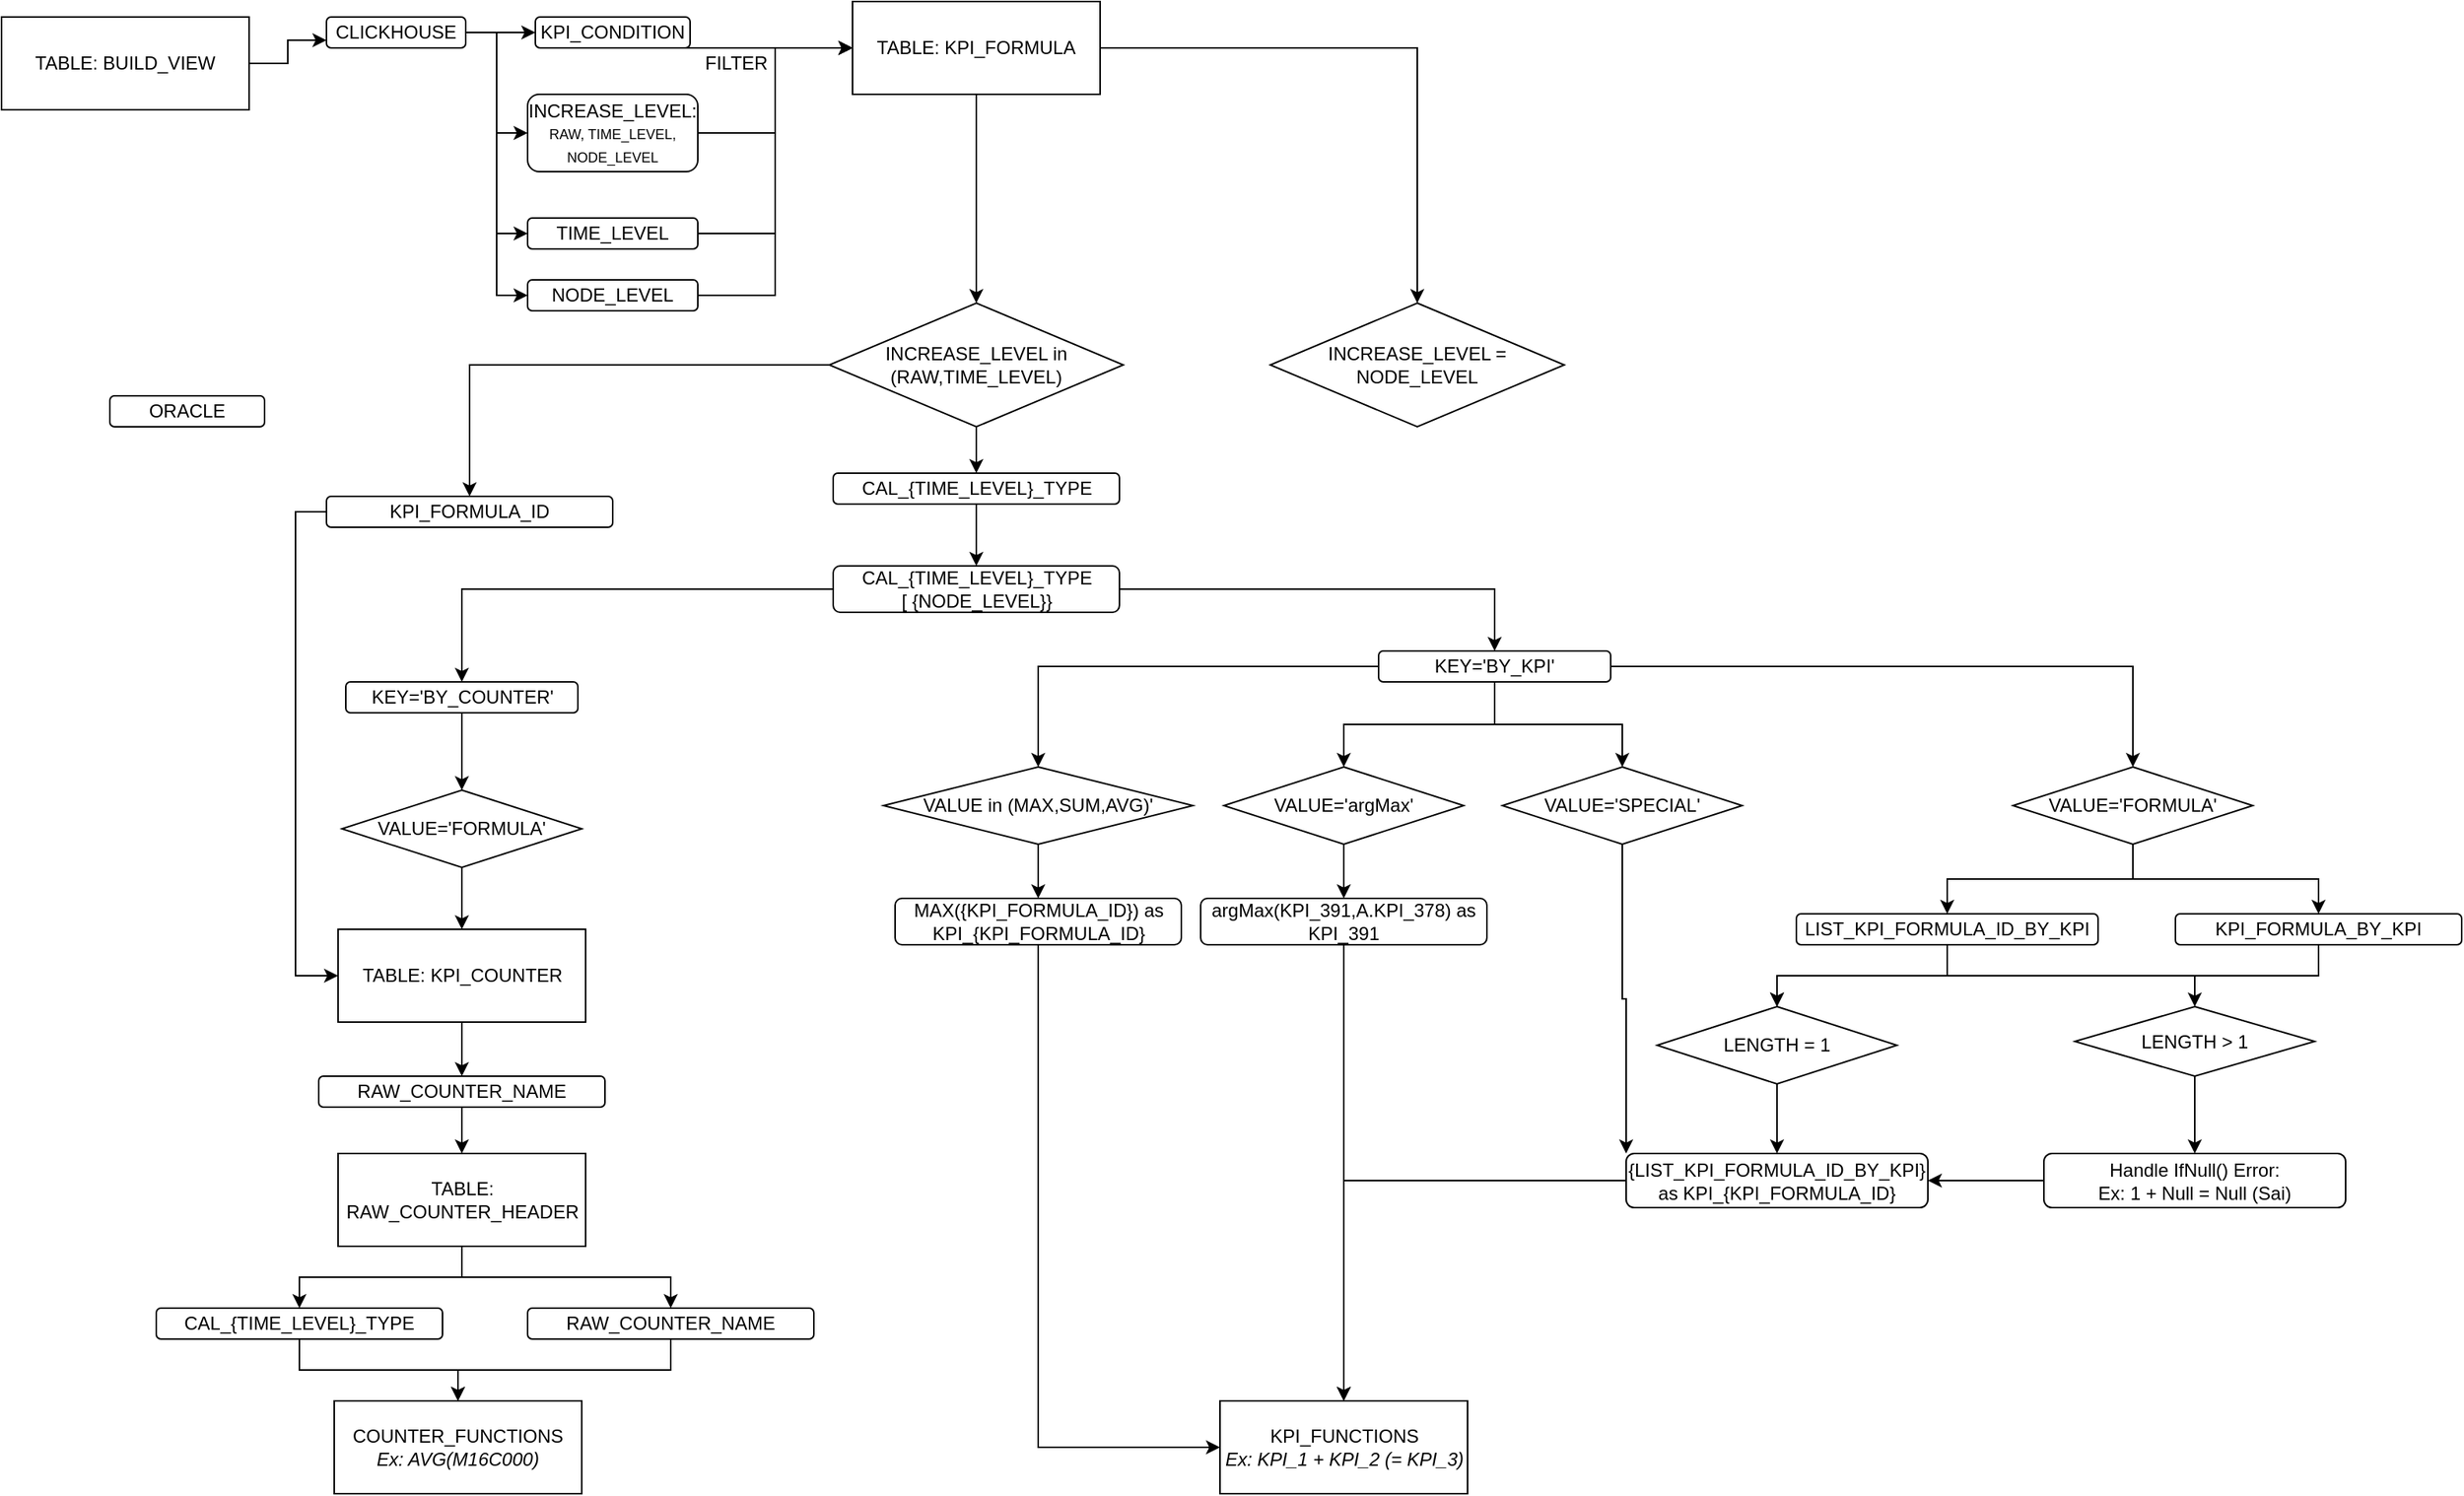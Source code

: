 <mxfile version="13.10.0" type="github">
  <diagram id="du7YrJJP8vEeNvlwVF5G" name="PMS">
    <mxGraphModel dx="1199" dy="611" grid="1" gridSize="10" guides="1" tooltips="1" connect="1" arrows="1" fold="1" page="1" pageScale="1" pageWidth="850" pageHeight="1100" math="0" shadow="0">
      <root>
        <mxCell id="0" />
        <mxCell id="1" parent="0" />
        <mxCell id="OeOfUr9kLQa3Q1ImxuzW-14" value="" style="edgeStyle=orthogonalEdgeStyle;rounded=0;orthogonalLoop=1;jettySize=auto;html=1;entryX=0;entryY=0.75;entryDx=0;entryDy=0;" edge="1" parent="1" source="OeOfUr9kLQa3Q1ImxuzW-1" target="OeOfUr9kLQa3Q1ImxuzW-6">
          <mxGeometry relative="1" as="geometry" />
        </mxCell>
        <mxCell id="OeOfUr9kLQa3Q1ImxuzW-1" value="TABLE: BUILD_VIEW" style="rounded=0;whiteSpace=wrap;html=1;" vertex="1" parent="1">
          <mxGeometry x="30" y="20" width="160" height="60" as="geometry" />
        </mxCell>
        <mxCell id="OeOfUr9kLQa3Q1ImxuzW-27" style="edgeStyle=orthogonalEdgeStyle;rounded=0;orthogonalLoop=1;jettySize=auto;html=1;entryX=0.5;entryY=0;entryDx=0;entryDy=0;" edge="1" parent="1" source="OeOfUr9kLQa3Q1ImxuzW-2" target="OeOfUr9kLQa3Q1ImxuzW-26">
          <mxGeometry relative="1" as="geometry" />
        </mxCell>
        <mxCell id="OeOfUr9kLQa3Q1ImxuzW-29" style="edgeStyle=orthogonalEdgeStyle;rounded=0;orthogonalLoop=1;jettySize=auto;html=1;" edge="1" parent="1" source="OeOfUr9kLQa3Q1ImxuzW-2" target="OeOfUr9kLQa3Q1ImxuzW-28">
          <mxGeometry relative="1" as="geometry" />
        </mxCell>
        <mxCell id="OeOfUr9kLQa3Q1ImxuzW-2" value="TABLE: KPI_FORMULA" style="rounded=0;whiteSpace=wrap;html=1;" vertex="1" parent="1">
          <mxGeometry x="580" y="10" width="160" height="60" as="geometry" />
        </mxCell>
        <mxCell id="OeOfUr9kLQa3Q1ImxuzW-61" style="edgeStyle=orthogonalEdgeStyle;rounded=0;orthogonalLoop=1;jettySize=auto;html=1;entryX=0.5;entryY=0;entryDx=0;entryDy=0;" edge="1" parent="1" source="OeOfUr9kLQa3Q1ImxuzW-3" target="OeOfUr9kLQa3Q1ImxuzW-60">
          <mxGeometry relative="1" as="geometry" />
        </mxCell>
        <mxCell id="OeOfUr9kLQa3Q1ImxuzW-3" value="TABLE: KPI_COUNTER" style="rounded=0;whiteSpace=wrap;html=1;" vertex="1" parent="1">
          <mxGeometry x="247.5" y="610" width="160" height="60" as="geometry" />
        </mxCell>
        <mxCell id="OeOfUr9kLQa3Q1ImxuzW-65" style="edgeStyle=orthogonalEdgeStyle;rounded=0;orthogonalLoop=1;jettySize=auto;html=1;entryX=0.5;entryY=0;entryDx=0;entryDy=0;" edge="1" parent="1" source="OeOfUr9kLQa3Q1ImxuzW-4" target="OeOfUr9kLQa3Q1ImxuzW-64">
          <mxGeometry relative="1" as="geometry" />
        </mxCell>
        <mxCell id="OeOfUr9kLQa3Q1ImxuzW-67" style="edgeStyle=orthogonalEdgeStyle;rounded=0;orthogonalLoop=1;jettySize=auto;html=1;" edge="1" parent="1" source="OeOfUr9kLQa3Q1ImxuzW-4" target="OeOfUr9kLQa3Q1ImxuzW-66">
          <mxGeometry relative="1" as="geometry" />
        </mxCell>
        <mxCell id="OeOfUr9kLQa3Q1ImxuzW-4" value="TABLE: RAW_COUNTER_HEADER" style="rounded=0;whiteSpace=wrap;html=1;" vertex="1" parent="1">
          <mxGeometry x="247.5" y="755" width="160" height="60" as="geometry" />
        </mxCell>
        <mxCell id="OeOfUr9kLQa3Q1ImxuzW-16" style="edgeStyle=orthogonalEdgeStyle;rounded=0;orthogonalLoop=1;jettySize=auto;html=1;entryX=0;entryY=0.5;entryDx=0;entryDy=0;" edge="1" parent="1" source="OeOfUr9kLQa3Q1ImxuzW-6" target="OeOfUr9kLQa3Q1ImxuzW-9">
          <mxGeometry relative="1" as="geometry" />
        </mxCell>
        <mxCell id="OeOfUr9kLQa3Q1ImxuzW-18" style="edgeStyle=orthogonalEdgeStyle;rounded=0;orthogonalLoop=1;jettySize=auto;html=1;entryX=0;entryY=0.5;entryDx=0;entryDy=0;" edge="1" parent="1" source="OeOfUr9kLQa3Q1ImxuzW-6" target="OeOfUr9kLQa3Q1ImxuzW-17">
          <mxGeometry relative="1" as="geometry" />
        </mxCell>
        <mxCell id="OeOfUr9kLQa3Q1ImxuzW-24" style="edgeStyle=orthogonalEdgeStyle;rounded=0;orthogonalLoop=1;jettySize=auto;html=1;entryX=0;entryY=0.5;entryDx=0;entryDy=0;" edge="1" parent="1" source="OeOfUr9kLQa3Q1ImxuzW-6" target="OeOfUr9kLQa3Q1ImxuzW-23">
          <mxGeometry relative="1" as="geometry" />
        </mxCell>
        <mxCell id="OeOfUr9kLQa3Q1ImxuzW-34" style="edgeStyle=orthogonalEdgeStyle;rounded=0;orthogonalLoop=1;jettySize=auto;html=1;entryX=0;entryY=0.5;entryDx=0;entryDy=0;" edge="1" parent="1" source="OeOfUr9kLQa3Q1ImxuzW-6" target="OeOfUr9kLQa3Q1ImxuzW-33">
          <mxGeometry relative="1" as="geometry" />
        </mxCell>
        <mxCell id="OeOfUr9kLQa3Q1ImxuzW-6" value="CLICKHOUSE" style="rounded=1;whiteSpace=wrap;html=1;" vertex="1" parent="1">
          <mxGeometry x="240" y="20" width="90" height="20" as="geometry" />
        </mxCell>
        <mxCell id="OeOfUr9kLQa3Q1ImxuzW-7" value="ORACLE" style="rounded=1;whiteSpace=wrap;html=1;" vertex="1" parent="1">
          <mxGeometry x="100" y="265" width="100" height="20" as="geometry" />
        </mxCell>
        <mxCell id="OeOfUr9kLQa3Q1ImxuzW-9" value="KPI_CONDITION" style="rounded=1;whiteSpace=wrap;html=1;" vertex="1" parent="1">
          <mxGeometry x="375" y="20" width="100" height="20" as="geometry" />
        </mxCell>
        <mxCell id="OeOfUr9kLQa3Q1ImxuzW-11" value="" style="endArrow=classic;html=1;entryX=0;entryY=0.5;entryDx=0;entryDy=0;exitX=0.5;exitY=1;exitDx=0;exitDy=0;" edge="1" parent="1" source="OeOfUr9kLQa3Q1ImxuzW-9" target="OeOfUr9kLQa3Q1ImxuzW-2">
          <mxGeometry width="50" height="50" relative="1" as="geometry">
            <mxPoint x="400" y="270" as="sourcePoint" />
            <mxPoint x="260" y="210" as="targetPoint" />
            <Array as="points" />
          </mxGeometry>
        </mxCell>
        <mxCell id="OeOfUr9kLQa3Q1ImxuzW-13" value="FILTER" style="text;html=1;strokeColor=none;fillColor=none;align=center;verticalAlign=middle;whiteSpace=wrap;rounded=0;" vertex="1" parent="1">
          <mxGeometry x="475" y="40" width="60" height="20" as="geometry" />
        </mxCell>
        <mxCell id="OeOfUr9kLQa3Q1ImxuzW-22" style="edgeStyle=orthogonalEdgeStyle;rounded=0;orthogonalLoop=1;jettySize=auto;html=1;entryX=0;entryY=0.5;entryDx=0;entryDy=0;" edge="1" parent="1" source="OeOfUr9kLQa3Q1ImxuzW-17" target="OeOfUr9kLQa3Q1ImxuzW-2">
          <mxGeometry relative="1" as="geometry" />
        </mxCell>
        <mxCell id="OeOfUr9kLQa3Q1ImxuzW-17" value="INCREASE_LEVEL:&lt;br&gt;&lt;font style=&quot;font-size: 9px&quot;&gt;RAW, TIME_LEVEL, NODE_LEVEL&lt;/font&gt;" style="rounded=1;whiteSpace=wrap;html=1;" vertex="1" parent="1">
          <mxGeometry x="370" y="70" width="110" height="50" as="geometry" />
        </mxCell>
        <mxCell id="OeOfUr9kLQa3Q1ImxuzW-25" style="edgeStyle=orthogonalEdgeStyle;rounded=0;orthogonalLoop=1;jettySize=auto;html=1;entryX=0;entryY=0.5;entryDx=0;entryDy=0;" edge="1" parent="1" source="OeOfUr9kLQa3Q1ImxuzW-23" target="OeOfUr9kLQa3Q1ImxuzW-2">
          <mxGeometry relative="1" as="geometry" />
        </mxCell>
        <mxCell id="OeOfUr9kLQa3Q1ImxuzW-23" value="TIME_LEVEL" style="rounded=1;whiteSpace=wrap;html=1;" vertex="1" parent="1">
          <mxGeometry x="370" y="150" width="110" height="20" as="geometry" />
        </mxCell>
        <mxCell id="OeOfUr9kLQa3Q1ImxuzW-31" style="edgeStyle=orthogonalEdgeStyle;rounded=0;orthogonalLoop=1;jettySize=auto;html=1;" edge="1" parent="1" source="OeOfUr9kLQa3Q1ImxuzW-26" target="OeOfUr9kLQa3Q1ImxuzW-30">
          <mxGeometry relative="1" as="geometry" />
        </mxCell>
        <mxCell id="OeOfUr9kLQa3Q1ImxuzW-58" style="edgeStyle=orthogonalEdgeStyle;rounded=0;orthogonalLoop=1;jettySize=auto;html=1;" edge="1" parent="1" source="OeOfUr9kLQa3Q1ImxuzW-26" target="OeOfUr9kLQa3Q1ImxuzW-57">
          <mxGeometry relative="1" as="geometry" />
        </mxCell>
        <mxCell id="OeOfUr9kLQa3Q1ImxuzW-26" value="INCREASE_LEVEL in (RAW,TIME_LEVEL)" style="rhombus;whiteSpace=wrap;html=1;" vertex="1" parent="1">
          <mxGeometry x="565" y="205" width="190" height="80" as="geometry" />
        </mxCell>
        <mxCell id="OeOfUr9kLQa3Q1ImxuzW-28" value="INCREASE_LEVEL = NODE_LEVEL" style="rhombus;whiteSpace=wrap;html=1;" vertex="1" parent="1">
          <mxGeometry x="850" y="205" width="190" height="80" as="geometry" />
        </mxCell>
        <mxCell id="OeOfUr9kLQa3Q1ImxuzW-39" style="edgeStyle=orthogonalEdgeStyle;rounded=0;orthogonalLoop=1;jettySize=auto;html=1;" edge="1" parent="1" source="OeOfUr9kLQa3Q1ImxuzW-30" target="OeOfUr9kLQa3Q1ImxuzW-38">
          <mxGeometry relative="1" as="geometry" />
        </mxCell>
        <mxCell id="OeOfUr9kLQa3Q1ImxuzW-30" value="CAL_{TIME_LEVEL}_TYPE" style="rounded=1;whiteSpace=wrap;html=1;" vertex="1" parent="1">
          <mxGeometry x="567.5" y="315" width="185" height="20" as="geometry" />
        </mxCell>
        <mxCell id="OeOfUr9kLQa3Q1ImxuzW-36" style="edgeStyle=orthogonalEdgeStyle;rounded=0;orthogonalLoop=1;jettySize=auto;html=1;entryX=0;entryY=0.5;entryDx=0;entryDy=0;" edge="1" parent="1" source="OeOfUr9kLQa3Q1ImxuzW-33" target="OeOfUr9kLQa3Q1ImxuzW-2">
          <mxGeometry relative="1" as="geometry" />
        </mxCell>
        <mxCell id="OeOfUr9kLQa3Q1ImxuzW-33" value="NODE_LEVEL" style="rounded=1;whiteSpace=wrap;html=1;" vertex="1" parent="1">
          <mxGeometry x="370" y="190" width="110" height="20" as="geometry" />
        </mxCell>
        <mxCell id="OeOfUr9kLQa3Q1ImxuzW-43" style="edgeStyle=orthogonalEdgeStyle;rounded=0;orthogonalLoop=1;jettySize=auto;html=1;" edge="1" parent="1" source="OeOfUr9kLQa3Q1ImxuzW-38" target="OeOfUr9kLQa3Q1ImxuzW-41">
          <mxGeometry relative="1" as="geometry" />
        </mxCell>
        <mxCell id="OeOfUr9kLQa3Q1ImxuzW-44" style="edgeStyle=orthogonalEdgeStyle;rounded=0;orthogonalLoop=1;jettySize=auto;html=1;entryX=0.5;entryY=0;entryDx=0;entryDy=0;" edge="1" parent="1" source="OeOfUr9kLQa3Q1ImxuzW-38" target="OeOfUr9kLQa3Q1ImxuzW-42">
          <mxGeometry relative="1" as="geometry" />
        </mxCell>
        <mxCell id="OeOfUr9kLQa3Q1ImxuzW-38" value="CAL_{TIME_LEVEL}_TYPE &lt;br&gt;[ {NODE_LEVEL}}" style="rounded=1;whiteSpace=wrap;html=1;" vertex="1" parent="1">
          <mxGeometry x="567.5" y="375" width="185" height="30" as="geometry" />
        </mxCell>
        <mxCell id="OeOfUr9kLQa3Q1ImxuzW-46" style="edgeStyle=orthogonalEdgeStyle;rounded=0;orthogonalLoop=1;jettySize=auto;html=1;" edge="1" parent="1" source="OeOfUr9kLQa3Q1ImxuzW-41" target="OeOfUr9kLQa3Q1ImxuzW-45">
          <mxGeometry relative="1" as="geometry" />
        </mxCell>
        <mxCell id="OeOfUr9kLQa3Q1ImxuzW-41" value="KEY=&#39;BY_COUNTER&#39;" style="rounded=1;whiteSpace=wrap;html=1;" vertex="1" parent="1">
          <mxGeometry x="252.5" y="450" width="150" height="20" as="geometry" />
        </mxCell>
        <mxCell id="OeOfUr9kLQa3Q1ImxuzW-48" style="edgeStyle=orthogonalEdgeStyle;rounded=0;orthogonalLoop=1;jettySize=auto;html=1;entryX=0.5;entryY=0;entryDx=0;entryDy=0;" edge="1" parent="1" source="OeOfUr9kLQa3Q1ImxuzW-42" target="OeOfUr9kLQa3Q1ImxuzW-47">
          <mxGeometry relative="1" as="geometry" />
        </mxCell>
        <mxCell id="OeOfUr9kLQa3Q1ImxuzW-50" style="edgeStyle=orthogonalEdgeStyle;rounded=0;orthogonalLoop=1;jettySize=auto;html=1;" edge="1" parent="1" source="OeOfUr9kLQa3Q1ImxuzW-42" target="OeOfUr9kLQa3Q1ImxuzW-49">
          <mxGeometry relative="1" as="geometry" />
        </mxCell>
        <mxCell id="OeOfUr9kLQa3Q1ImxuzW-52" style="edgeStyle=orthogonalEdgeStyle;rounded=0;orthogonalLoop=1;jettySize=auto;html=1;" edge="1" parent="1" source="OeOfUr9kLQa3Q1ImxuzW-42" target="OeOfUr9kLQa3Q1ImxuzW-51">
          <mxGeometry relative="1" as="geometry" />
        </mxCell>
        <mxCell id="OeOfUr9kLQa3Q1ImxuzW-54" style="edgeStyle=orthogonalEdgeStyle;rounded=0;orthogonalLoop=1;jettySize=auto;html=1;" edge="1" parent="1" source="OeOfUr9kLQa3Q1ImxuzW-42" target="OeOfUr9kLQa3Q1ImxuzW-53">
          <mxGeometry relative="1" as="geometry" />
        </mxCell>
        <mxCell id="OeOfUr9kLQa3Q1ImxuzW-42" value="KEY=&#39;BY_KPI&#39;" style="rounded=1;whiteSpace=wrap;html=1;" vertex="1" parent="1">
          <mxGeometry x="920" y="430" width="150" height="20" as="geometry" />
        </mxCell>
        <mxCell id="OeOfUr9kLQa3Q1ImxuzW-56" style="edgeStyle=orthogonalEdgeStyle;rounded=0;orthogonalLoop=1;jettySize=auto;html=1;" edge="1" parent="1" source="OeOfUr9kLQa3Q1ImxuzW-45" target="OeOfUr9kLQa3Q1ImxuzW-3">
          <mxGeometry relative="1" as="geometry" />
        </mxCell>
        <mxCell id="OeOfUr9kLQa3Q1ImxuzW-45" value="VALUE=&#39;FORMULA&#39;" style="rhombus;whiteSpace=wrap;html=1;" vertex="1" parent="1">
          <mxGeometry x="250" y="520" width="155" height="50" as="geometry" />
        </mxCell>
        <mxCell id="OeOfUr9kLQa3Q1ImxuzW-78" style="edgeStyle=orthogonalEdgeStyle;rounded=0;orthogonalLoop=1;jettySize=auto;html=1;entryX=0.5;entryY=0;entryDx=0;entryDy=0;" edge="1" parent="1" source="OeOfUr9kLQa3Q1ImxuzW-47" target="OeOfUr9kLQa3Q1ImxuzW-71">
          <mxGeometry relative="1" as="geometry" />
        </mxCell>
        <mxCell id="OeOfUr9kLQa3Q1ImxuzW-79" style="edgeStyle=orthogonalEdgeStyle;rounded=0;orthogonalLoop=1;jettySize=auto;html=1;entryX=0.5;entryY=0;entryDx=0;entryDy=0;" edge="1" parent="1" source="OeOfUr9kLQa3Q1ImxuzW-47" target="OeOfUr9kLQa3Q1ImxuzW-76">
          <mxGeometry relative="1" as="geometry" />
        </mxCell>
        <mxCell id="OeOfUr9kLQa3Q1ImxuzW-47" value="VALUE=&#39;FORMULA&#39;" style="rhombus;whiteSpace=wrap;html=1;" vertex="1" parent="1">
          <mxGeometry x="1330" y="505" width="155" height="50" as="geometry" />
        </mxCell>
        <mxCell id="OeOfUr9kLQa3Q1ImxuzW-73" style="edgeStyle=orthogonalEdgeStyle;rounded=0;orthogonalLoop=1;jettySize=auto;html=1;entryX=0.5;entryY=0;entryDx=0;entryDy=0;" edge="1" parent="1" source="OeOfUr9kLQa3Q1ImxuzW-49" target="OeOfUr9kLQa3Q1ImxuzW-72">
          <mxGeometry relative="1" as="geometry" />
        </mxCell>
        <mxCell id="OeOfUr9kLQa3Q1ImxuzW-49" value="VALUE in (MAX,SUM,AVG)&#39;" style="rhombus;whiteSpace=wrap;html=1;" vertex="1" parent="1">
          <mxGeometry x="600" y="505" width="200" height="50" as="geometry" />
        </mxCell>
        <mxCell id="OeOfUr9kLQa3Q1ImxuzW-75" style="edgeStyle=orthogonalEdgeStyle;rounded=0;orthogonalLoop=1;jettySize=auto;html=1;entryX=0.5;entryY=0;entryDx=0;entryDy=0;" edge="1" parent="1" source="OeOfUr9kLQa3Q1ImxuzW-51" target="OeOfUr9kLQa3Q1ImxuzW-74">
          <mxGeometry relative="1" as="geometry" />
        </mxCell>
        <mxCell id="OeOfUr9kLQa3Q1ImxuzW-51" value="VALUE=&#39;argMax&#39;" style="rhombus;whiteSpace=wrap;html=1;" vertex="1" parent="1">
          <mxGeometry x="820" y="505" width="155" height="50" as="geometry" />
        </mxCell>
        <mxCell id="OeOfUr9kLQa3Q1ImxuzW-96" style="edgeStyle=orthogonalEdgeStyle;rounded=0;orthogonalLoop=1;jettySize=auto;html=1;entryX=0;entryY=0;entryDx=0;entryDy=0;" edge="1" parent="1" source="OeOfUr9kLQa3Q1ImxuzW-53" target="OeOfUr9kLQa3Q1ImxuzW-85">
          <mxGeometry relative="1" as="geometry" />
        </mxCell>
        <mxCell id="OeOfUr9kLQa3Q1ImxuzW-53" value="VALUE=&#39;SPECIAL&#39;" style="rhombus;whiteSpace=wrap;html=1;" vertex="1" parent="1">
          <mxGeometry x="1000" y="505" width="155" height="50" as="geometry" />
        </mxCell>
        <mxCell id="OeOfUr9kLQa3Q1ImxuzW-59" style="edgeStyle=orthogonalEdgeStyle;rounded=0;orthogonalLoop=1;jettySize=auto;html=1;entryX=0;entryY=0.5;entryDx=0;entryDy=0;" edge="1" parent="1" source="OeOfUr9kLQa3Q1ImxuzW-57" target="OeOfUr9kLQa3Q1ImxuzW-3">
          <mxGeometry relative="1" as="geometry">
            <Array as="points">
              <mxPoint x="220" y="340" />
              <mxPoint x="220" y="640" />
            </Array>
          </mxGeometry>
        </mxCell>
        <mxCell id="OeOfUr9kLQa3Q1ImxuzW-57" value="KPI_FORMULA_ID" style="rounded=1;whiteSpace=wrap;html=1;" vertex="1" parent="1">
          <mxGeometry x="240" y="330" width="185" height="20" as="geometry" />
        </mxCell>
        <mxCell id="OeOfUr9kLQa3Q1ImxuzW-62" style="edgeStyle=orthogonalEdgeStyle;rounded=0;orthogonalLoop=1;jettySize=auto;html=1;entryX=0.5;entryY=0;entryDx=0;entryDy=0;" edge="1" parent="1" source="OeOfUr9kLQa3Q1ImxuzW-60" target="OeOfUr9kLQa3Q1ImxuzW-4">
          <mxGeometry relative="1" as="geometry" />
        </mxCell>
        <mxCell id="OeOfUr9kLQa3Q1ImxuzW-60" value="RAW_COUNTER_NAME" style="rounded=1;whiteSpace=wrap;html=1;" vertex="1" parent="1">
          <mxGeometry x="235" y="705" width="185" height="20" as="geometry" />
        </mxCell>
        <mxCell id="OeOfUr9kLQa3Q1ImxuzW-69" style="edgeStyle=orthogonalEdgeStyle;rounded=0;orthogonalLoop=1;jettySize=auto;html=1;" edge="1" parent="1" source="OeOfUr9kLQa3Q1ImxuzW-64" target="OeOfUr9kLQa3Q1ImxuzW-68">
          <mxGeometry relative="1" as="geometry" />
        </mxCell>
        <mxCell id="OeOfUr9kLQa3Q1ImxuzW-64" value="CAL_{TIME_LEVEL}_TYPE" style="rounded=1;whiteSpace=wrap;html=1;" vertex="1" parent="1">
          <mxGeometry x="130" y="855" width="185" height="20" as="geometry" />
        </mxCell>
        <mxCell id="OeOfUr9kLQa3Q1ImxuzW-70" style="edgeStyle=orthogonalEdgeStyle;rounded=0;orthogonalLoop=1;jettySize=auto;html=1;" edge="1" parent="1" source="OeOfUr9kLQa3Q1ImxuzW-66" target="OeOfUr9kLQa3Q1ImxuzW-68">
          <mxGeometry relative="1" as="geometry" />
        </mxCell>
        <mxCell id="OeOfUr9kLQa3Q1ImxuzW-66" value="RAW_COUNTER_NAME" style="rounded=1;whiteSpace=wrap;html=1;" vertex="1" parent="1">
          <mxGeometry x="370" y="855" width="185" height="20" as="geometry" />
        </mxCell>
        <mxCell id="OeOfUr9kLQa3Q1ImxuzW-68" value="COUNTER_FUNCTIONS&lt;br&gt;&lt;i&gt;Ex: AVG(M16C000)&lt;/i&gt;" style="rounded=0;whiteSpace=wrap;html=1;" vertex="1" parent="1">
          <mxGeometry x="245" y="915" width="160" height="60" as="geometry" />
        </mxCell>
        <mxCell id="OeOfUr9kLQa3Q1ImxuzW-81" style="edgeStyle=orthogonalEdgeStyle;rounded=0;orthogonalLoop=1;jettySize=auto;html=1;" edge="1" parent="1" source="OeOfUr9kLQa3Q1ImxuzW-71" target="OeOfUr9kLQa3Q1ImxuzW-80">
          <mxGeometry relative="1" as="geometry" />
        </mxCell>
        <mxCell id="OeOfUr9kLQa3Q1ImxuzW-83" style="edgeStyle=orthogonalEdgeStyle;rounded=0;orthogonalLoop=1;jettySize=auto;html=1;" edge="1" parent="1" source="OeOfUr9kLQa3Q1ImxuzW-71" target="OeOfUr9kLQa3Q1ImxuzW-82">
          <mxGeometry relative="1" as="geometry" />
        </mxCell>
        <mxCell id="OeOfUr9kLQa3Q1ImxuzW-71" value="LIST_KPI_FORMULA_ID_BY_KPI" style="rounded=1;whiteSpace=wrap;html=1;" vertex="1" parent="1">
          <mxGeometry x="1190" y="600" width="195" height="20" as="geometry" />
        </mxCell>
        <mxCell id="OeOfUr9kLQa3Q1ImxuzW-94" style="edgeStyle=orthogonalEdgeStyle;rounded=0;orthogonalLoop=1;jettySize=auto;html=1;entryX=0;entryY=0.5;entryDx=0;entryDy=0;" edge="1" parent="1" source="OeOfUr9kLQa3Q1ImxuzW-72" target="OeOfUr9kLQa3Q1ImxuzW-90">
          <mxGeometry relative="1" as="geometry">
            <Array as="points">
              <mxPoint x="700" y="945" />
            </Array>
          </mxGeometry>
        </mxCell>
        <mxCell id="OeOfUr9kLQa3Q1ImxuzW-72" value="MAX({KPI_FORMULA_ID}) as KPI_{KPI_FORMULA_ID}" style="rounded=1;whiteSpace=wrap;html=1;" vertex="1" parent="1">
          <mxGeometry x="607.5" y="590" width="185" height="30" as="geometry" />
        </mxCell>
        <mxCell id="OeOfUr9kLQa3Q1ImxuzW-92" style="edgeStyle=orthogonalEdgeStyle;rounded=0;orthogonalLoop=1;jettySize=auto;html=1;" edge="1" parent="1" source="OeOfUr9kLQa3Q1ImxuzW-74" target="OeOfUr9kLQa3Q1ImxuzW-90">
          <mxGeometry relative="1" as="geometry" />
        </mxCell>
        <mxCell id="OeOfUr9kLQa3Q1ImxuzW-74" value="argMax(KPI_391,A.KPI_378) as KPI_391" style="rounded=1;whiteSpace=wrap;html=1;" vertex="1" parent="1">
          <mxGeometry x="805" y="590" width="185" height="30" as="geometry" />
        </mxCell>
        <mxCell id="OeOfUr9kLQa3Q1ImxuzW-84" style="edgeStyle=orthogonalEdgeStyle;rounded=0;orthogonalLoop=1;jettySize=auto;html=1;entryX=0.5;entryY=0;entryDx=0;entryDy=0;" edge="1" parent="1" source="OeOfUr9kLQa3Q1ImxuzW-76" target="OeOfUr9kLQa3Q1ImxuzW-80">
          <mxGeometry relative="1" as="geometry">
            <Array as="points">
              <mxPoint x="1527" y="640" />
              <mxPoint x="1177" y="640" />
            </Array>
          </mxGeometry>
        </mxCell>
        <mxCell id="OeOfUr9kLQa3Q1ImxuzW-76" value="KPI_FORMULA_BY_KPI" style="rounded=1;whiteSpace=wrap;html=1;" vertex="1" parent="1">
          <mxGeometry x="1435" y="600" width="185" height="20" as="geometry" />
        </mxCell>
        <mxCell id="OeOfUr9kLQa3Q1ImxuzW-86" style="edgeStyle=orthogonalEdgeStyle;rounded=0;orthogonalLoop=1;jettySize=auto;html=1;entryX=0.5;entryY=0;entryDx=0;entryDy=0;" edge="1" parent="1" source="OeOfUr9kLQa3Q1ImxuzW-80" target="OeOfUr9kLQa3Q1ImxuzW-85">
          <mxGeometry relative="1" as="geometry" />
        </mxCell>
        <mxCell id="OeOfUr9kLQa3Q1ImxuzW-80" value="LENGTH = 1" style="rhombus;whiteSpace=wrap;html=1;" vertex="1" parent="1">
          <mxGeometry x="1100" y="660" width="155" height="50" as="geometry" />
        </mxCell>
        <mxCell id="OeOfUr9kLQa3Q1ImxuzW-88" style="edgeStyle=orthogonalEdgeStyle;rounded=0;orthogonalLoop=1;jettySize=auto;html=1;" edge="1" parent="1" source="OeOfUr9kLQa3Q1ImxuzW-82" target="OeOfUr9kLQa3Q1ImxuzW-87">
          <mxGeometry relative="1" as="geometry" />
        </mxCell>
        <mxCell id="OeOfUr9kLQa3Q1ImxuzW-82" value="LENGTH &amp;gt; 1" style="rhombus;whiteSpace=wrap;html=1;" vertex="1" parent="1">
          <mxGeometry x="1370" y="660" width="155" height="45" as="geometry" />
        </mxCell>
        <mxCell id="OeOfUr9kLQa3Q1ImxuzW-91" style="edgeStyle=orthogonalEdgeStyle;rounded=0;orthogonalLoop=1;jettySize=auto;html=1;" edge="1" parent="1" source="OeOfUr9kLQa3Q1ImxuzW-85" target="OeOfUr9kLQa3Q1ImxuzW-90">
          <mxGeometry relative="1" as="geometry" />
        </mxCell>
        <mxCell id="OeOfUr9kLQa3Q1ImxuzW-85" value="{LIST_KPI_FORMULA_ID_BY_KPI} as KPI_{KPI_FORMULA_ID}" style="rounded=1;whiteSpace=wrap;html=1;" vertex="1" parent="1">
          <mxGeometry x="1080" y="755" width="195" height="35" as="geometry" />
        </mxCell>
        <mxCell id="OeOfUr9kLQa3Q1ImxuzW-89" style="edgeStyle=orthogonalEdgeStyle;rounded=0;orthogonalLoop=1;jettySize=auto;html=1;entryX=1;entryY=0.5;entryDx=0;entryDy=0;" edge="1" parent="1" source="OeOfUr9kLQa3Q1ImxuzW-87" target="OeOfUr9kLQa3Q1ImxuzW-85">
          <mxGeometry relative="1" as="geometry">
            <mxPoint x="1280" y="772.5" as="targetPoint" />
          </mxGeometry>
        </mxCell>
        <mxCell id="OeOfUr9kLQa3Q1ImxuzW-87" value="Handle IfNull() Error:&lt;br&gt;Ex: 1 + Null = Null (Sai)" style="rounded=1;whiteSpace=wrap;html=1;" vertex="1" parent="1">
          <mxGeometry x="1350" y="755" width="195" height="35" as="geometry" />
        </mxCell>
        <mxCell id="OeOfUr9kLQa3Q1ImxuzW-90" value="KPI_FUNCTIONS&lt;br&gt;&lt;i&gt;Ex: KPI_1 + KPI_2 (= KPI_3)&lt;/i&gt;" style="rounded=0;whiteSpace=wrap;html=1;" vertex="1" parent="1">
          <mxGeometry x="817.5" y="915" width="160" height="60" as="geometry" />
        </mxCell>
      </root>
    </mxGraphModel>
  </diagram>
</mxfile>
